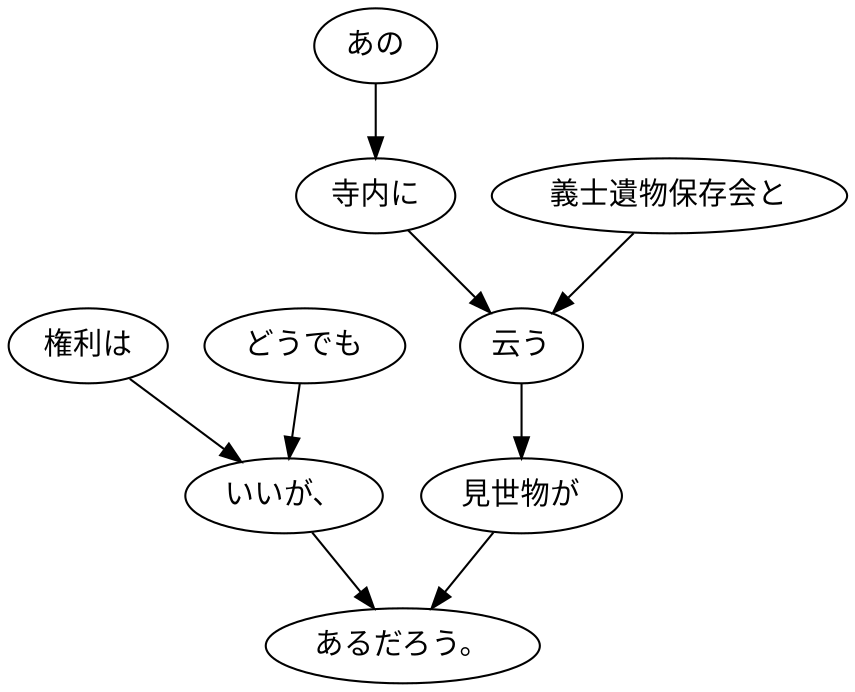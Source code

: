 digraph graph1548 {
	node0 [label="権利は"];
	node1 [label="どうでも"];
	node2 [label="いいが、"];
	node3 [label="あの"];
	node4 [label="寺内に"];
	node5 [label="義士遺物保存会と"];
	node6 [label="云う"];
	node7 [label="見世物が"];
	node8 [label="あるだろう。"];
	node0 -> node2;
	node1 -> node2;
	node2 -> node8;
	node3 -> node4;
	node4 -> node6;
	node5 -> node6;
	node6 -> node7;
	node7 -> node8;
}
